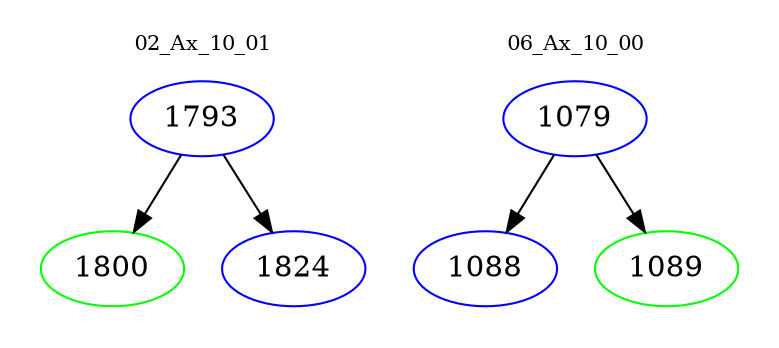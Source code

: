 digraph{
subgraph cluster_0 {
color = white
label = "02_Ax_10_01";
fontsize=10;
T0_1793 [label="1793", color="blue"]
T0_1793 -> T0_1800 [color="black"]
T0_1800 [label="1800", color="green"]
T0_1793 -> T0_1824 [color="black"]
T0_1824 [label="1824", color="blue"]
}
subgraph cluster_1 {
color = white
label = "06_Ax_10_00";
fontsize=10;
T1_1079 [label="1079", color="blue"]
T1_1079 -> T1_1088 [color="black"]
T1_1088 [label="1088", color="blue"]
T1_1079 -> T1_1089 [color="black"]
T1_1089 [label="1089", color="green"]
}
}
